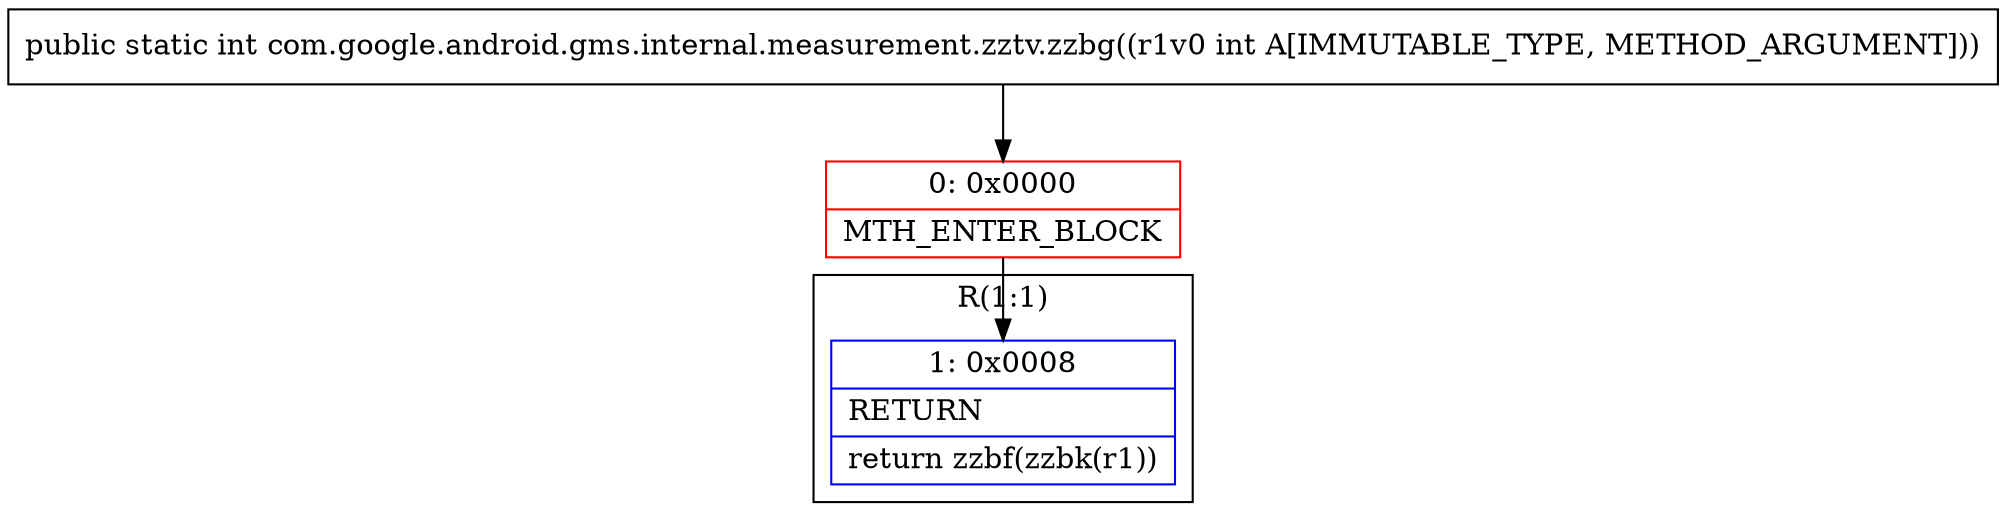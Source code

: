 digraph "CFG forcom.google.android.gms.internal.measurement.zztv.zzbg(I)I" {
subgraph cluster_Region_660443979 {
label = "R(1:1)";
node [shape=record,color=blue];
Node_1 [shape=record,label="{1\:\ 0x0008|RETURN\l|return zzbf(zzbk(r1))\l}"];
}
Node_0 [shape=record,color=red,label="{0\:\ 0x0000|MTH_ENTER_BLOCK\l}"];
MethodNode[shape=record,label="{public static int com.google.android.gms.internal.measurement.zztv.zzbg((r1v0 int A[IMMUTABLE_TYPE, METHOD_ARGUMENT])) }"];
MethodNode -> Node_0;
Node_0 -> Node_1;
}

